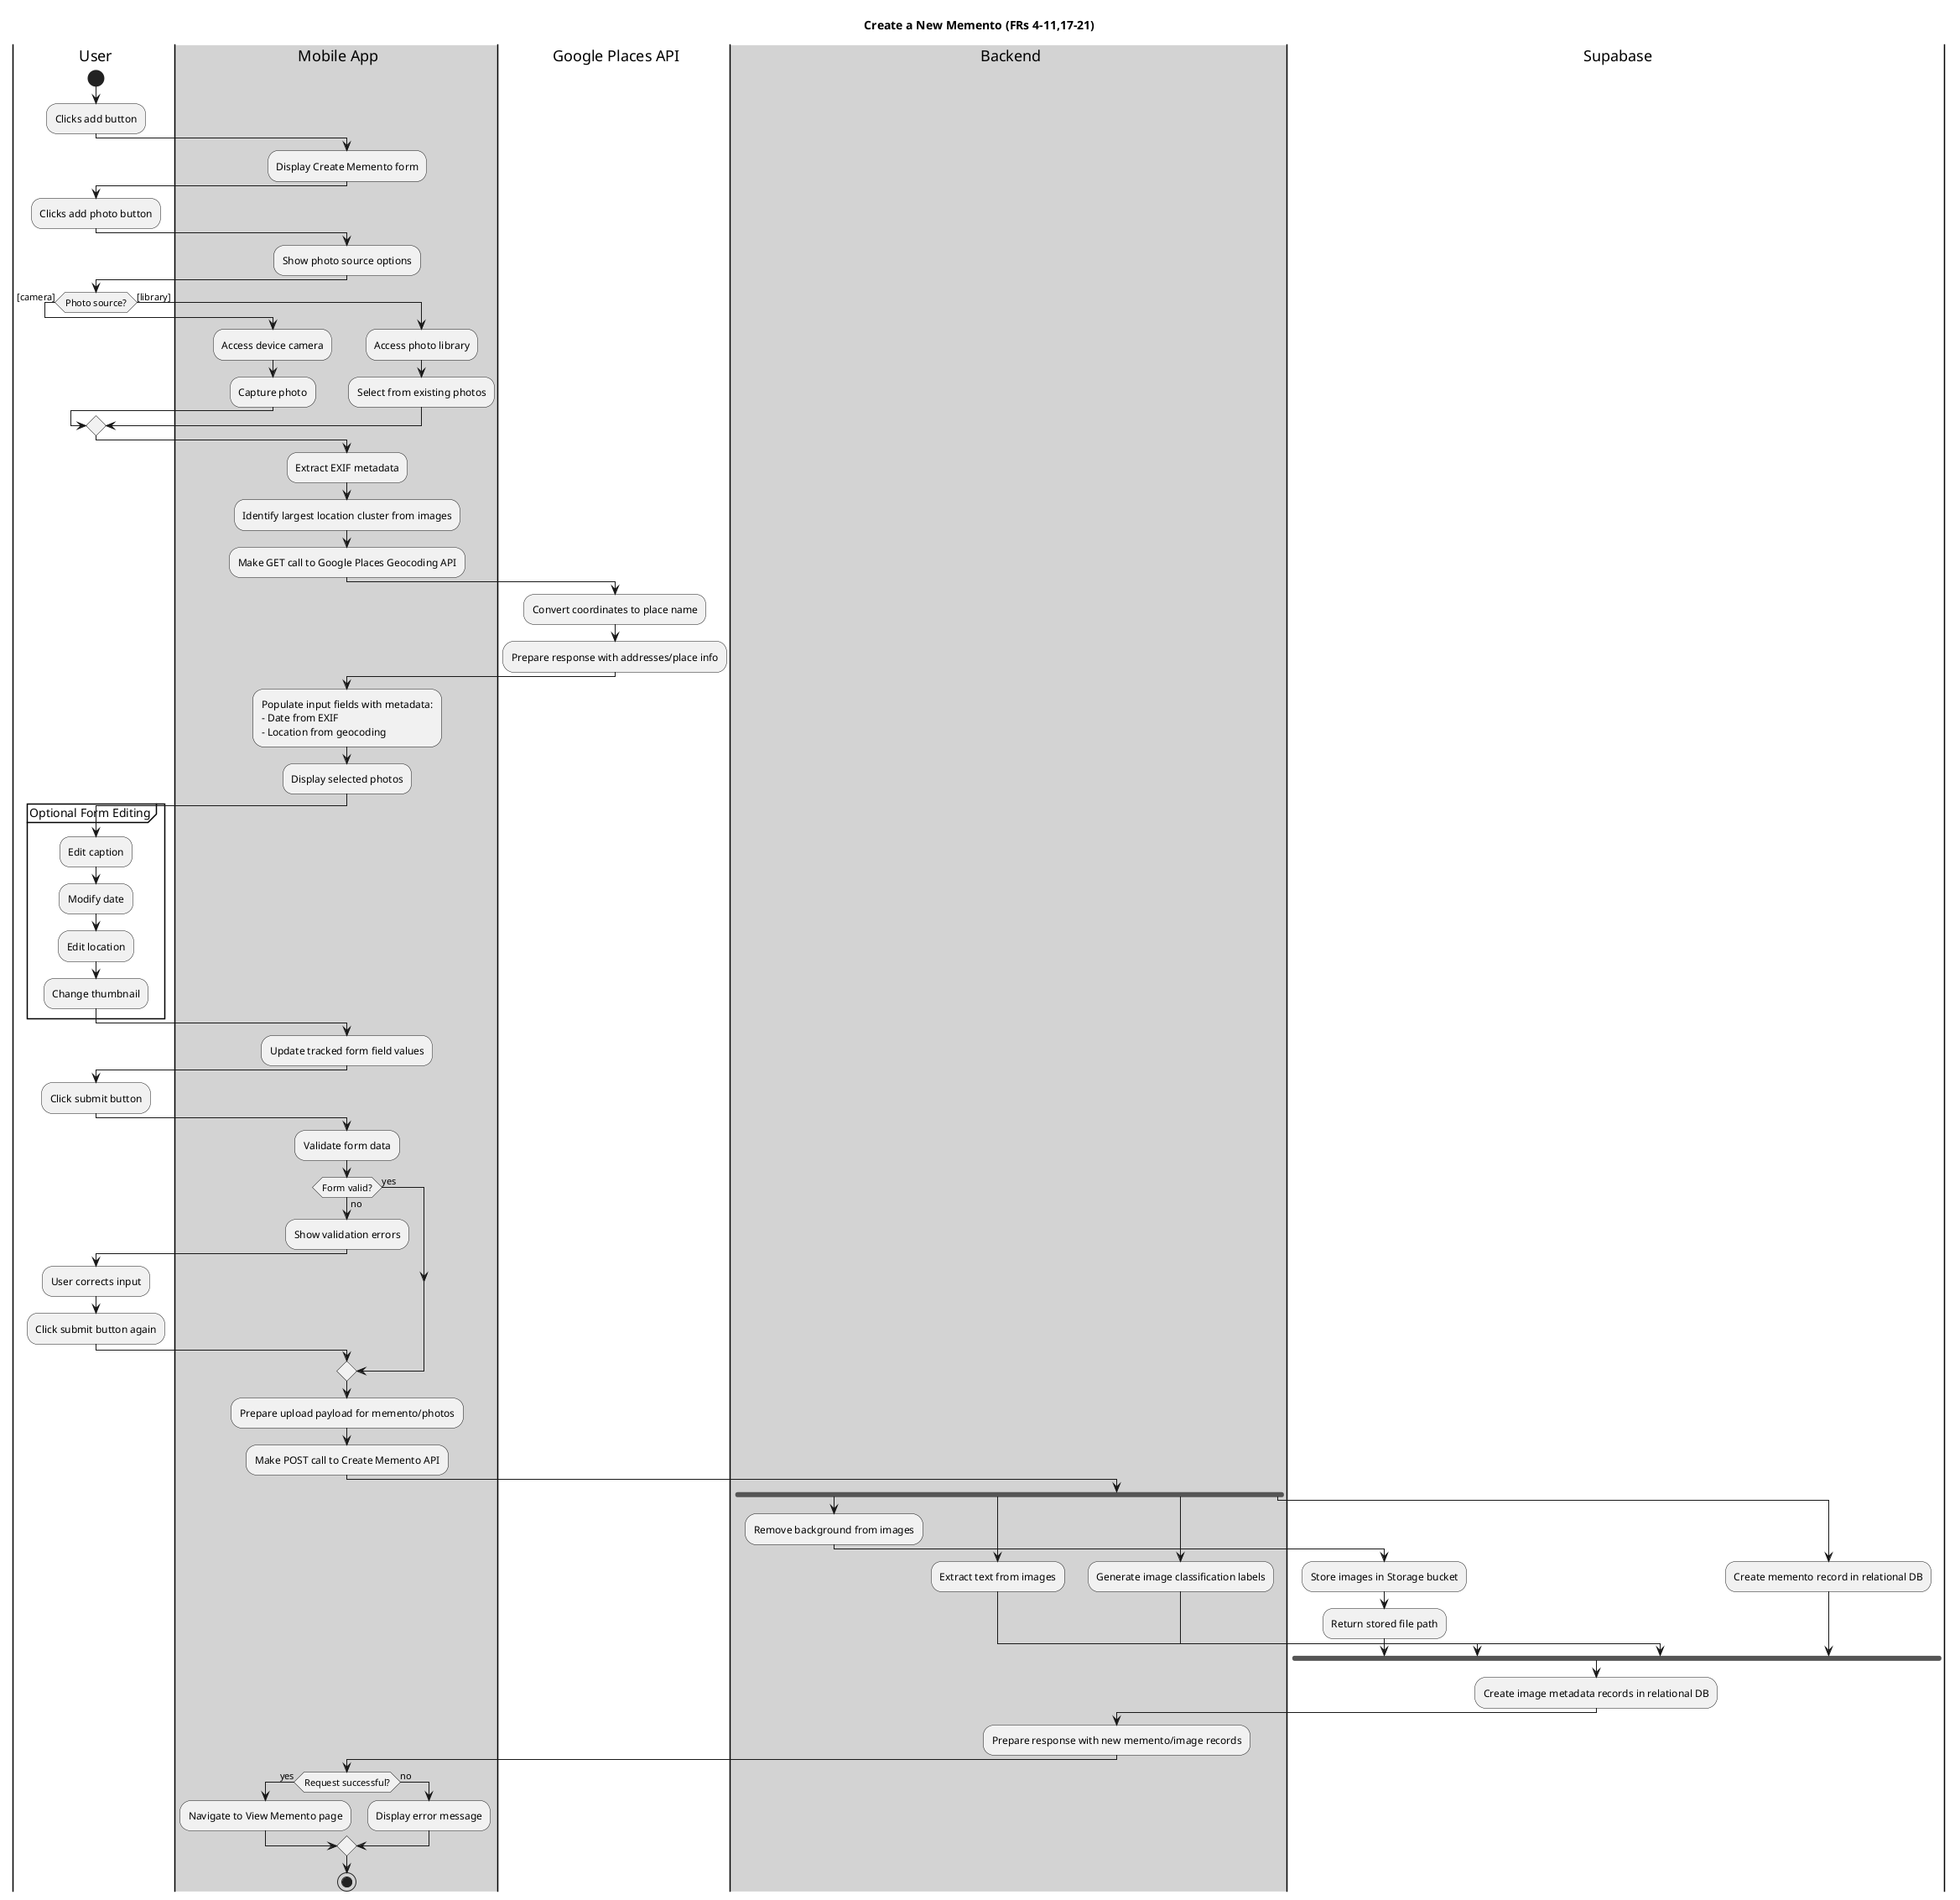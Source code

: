 @startuml Activity

' Include relevant FRs covered 
title Create a New Memento (FRs 4-11,17-21)

' Swimlanes
' format: | optional color | var name | lane title
|user| User
|#lightgray|mobile| Mobile App
|google| Google Places API
|#lightgray|backend| Backend
|db| Supabase


|user|
start
:Clicks add button;

|mobile|
:Display Create Memento form;

|user|
:Clicks add photo button;

|mobile|
:Show photo source options;

' QUESTION: should camera/library be in a diff swimlane? Device vs. Expo?
|user|
if (Photo source?) is ([camera]) then
  |mobile|
  :Access device camera;
  :Capture photo;
else ([library])
  |mobile|
  :Access photo library;
  :Select from existing photos;
endif

|mobile|
:Extract EXIF metadata;
:Identify largest location cluster from images;
:Make GET call to Google Places Geocoding API;

|google|
:Convert coordinates to place name;
:Prepare response with addresses/place info;

|mobile|
:Populate input fields with metadata:
- Date from EXIF
- Location from geocoding;
:Display selected photos;

|user|
partition "Optional Form Editing" {
  :Edit caption;
  :Modify date;
  :Edit location;
  :Change thumbnail;
}
|mobile|
:Update tracked form field values;
|user|
:Click submit button;

|mobile|
:Validate form data;
if (Form valid?) is (no) then
  :Show validation errors;
  |user|
  :User corrects input;
  :Click submit button again;
|mobile|
else (yes)
endif
:Prepare upload payload for memento/photos;
:Make POST call to Create Memento API;

|backend|
fork
  :Remove background from images;
  |db|
  :Store images in Storage bucket;
  :Return stored file path;
|backend|
fork again
  :Extract text from images;
fork again
  :Generate image classification labels;
fork again 
  |db|
  :Create memento record in relational DB;
end fork

|db|
:Create image metadata records in relational DB;

|backend|
:Prepare response with new memento/image records;

|mobile|
if (Request successful?) is (yes) then
  :Navigate to View Memento page;
else (no)
  :Display error message;
endif

stop
@enduml